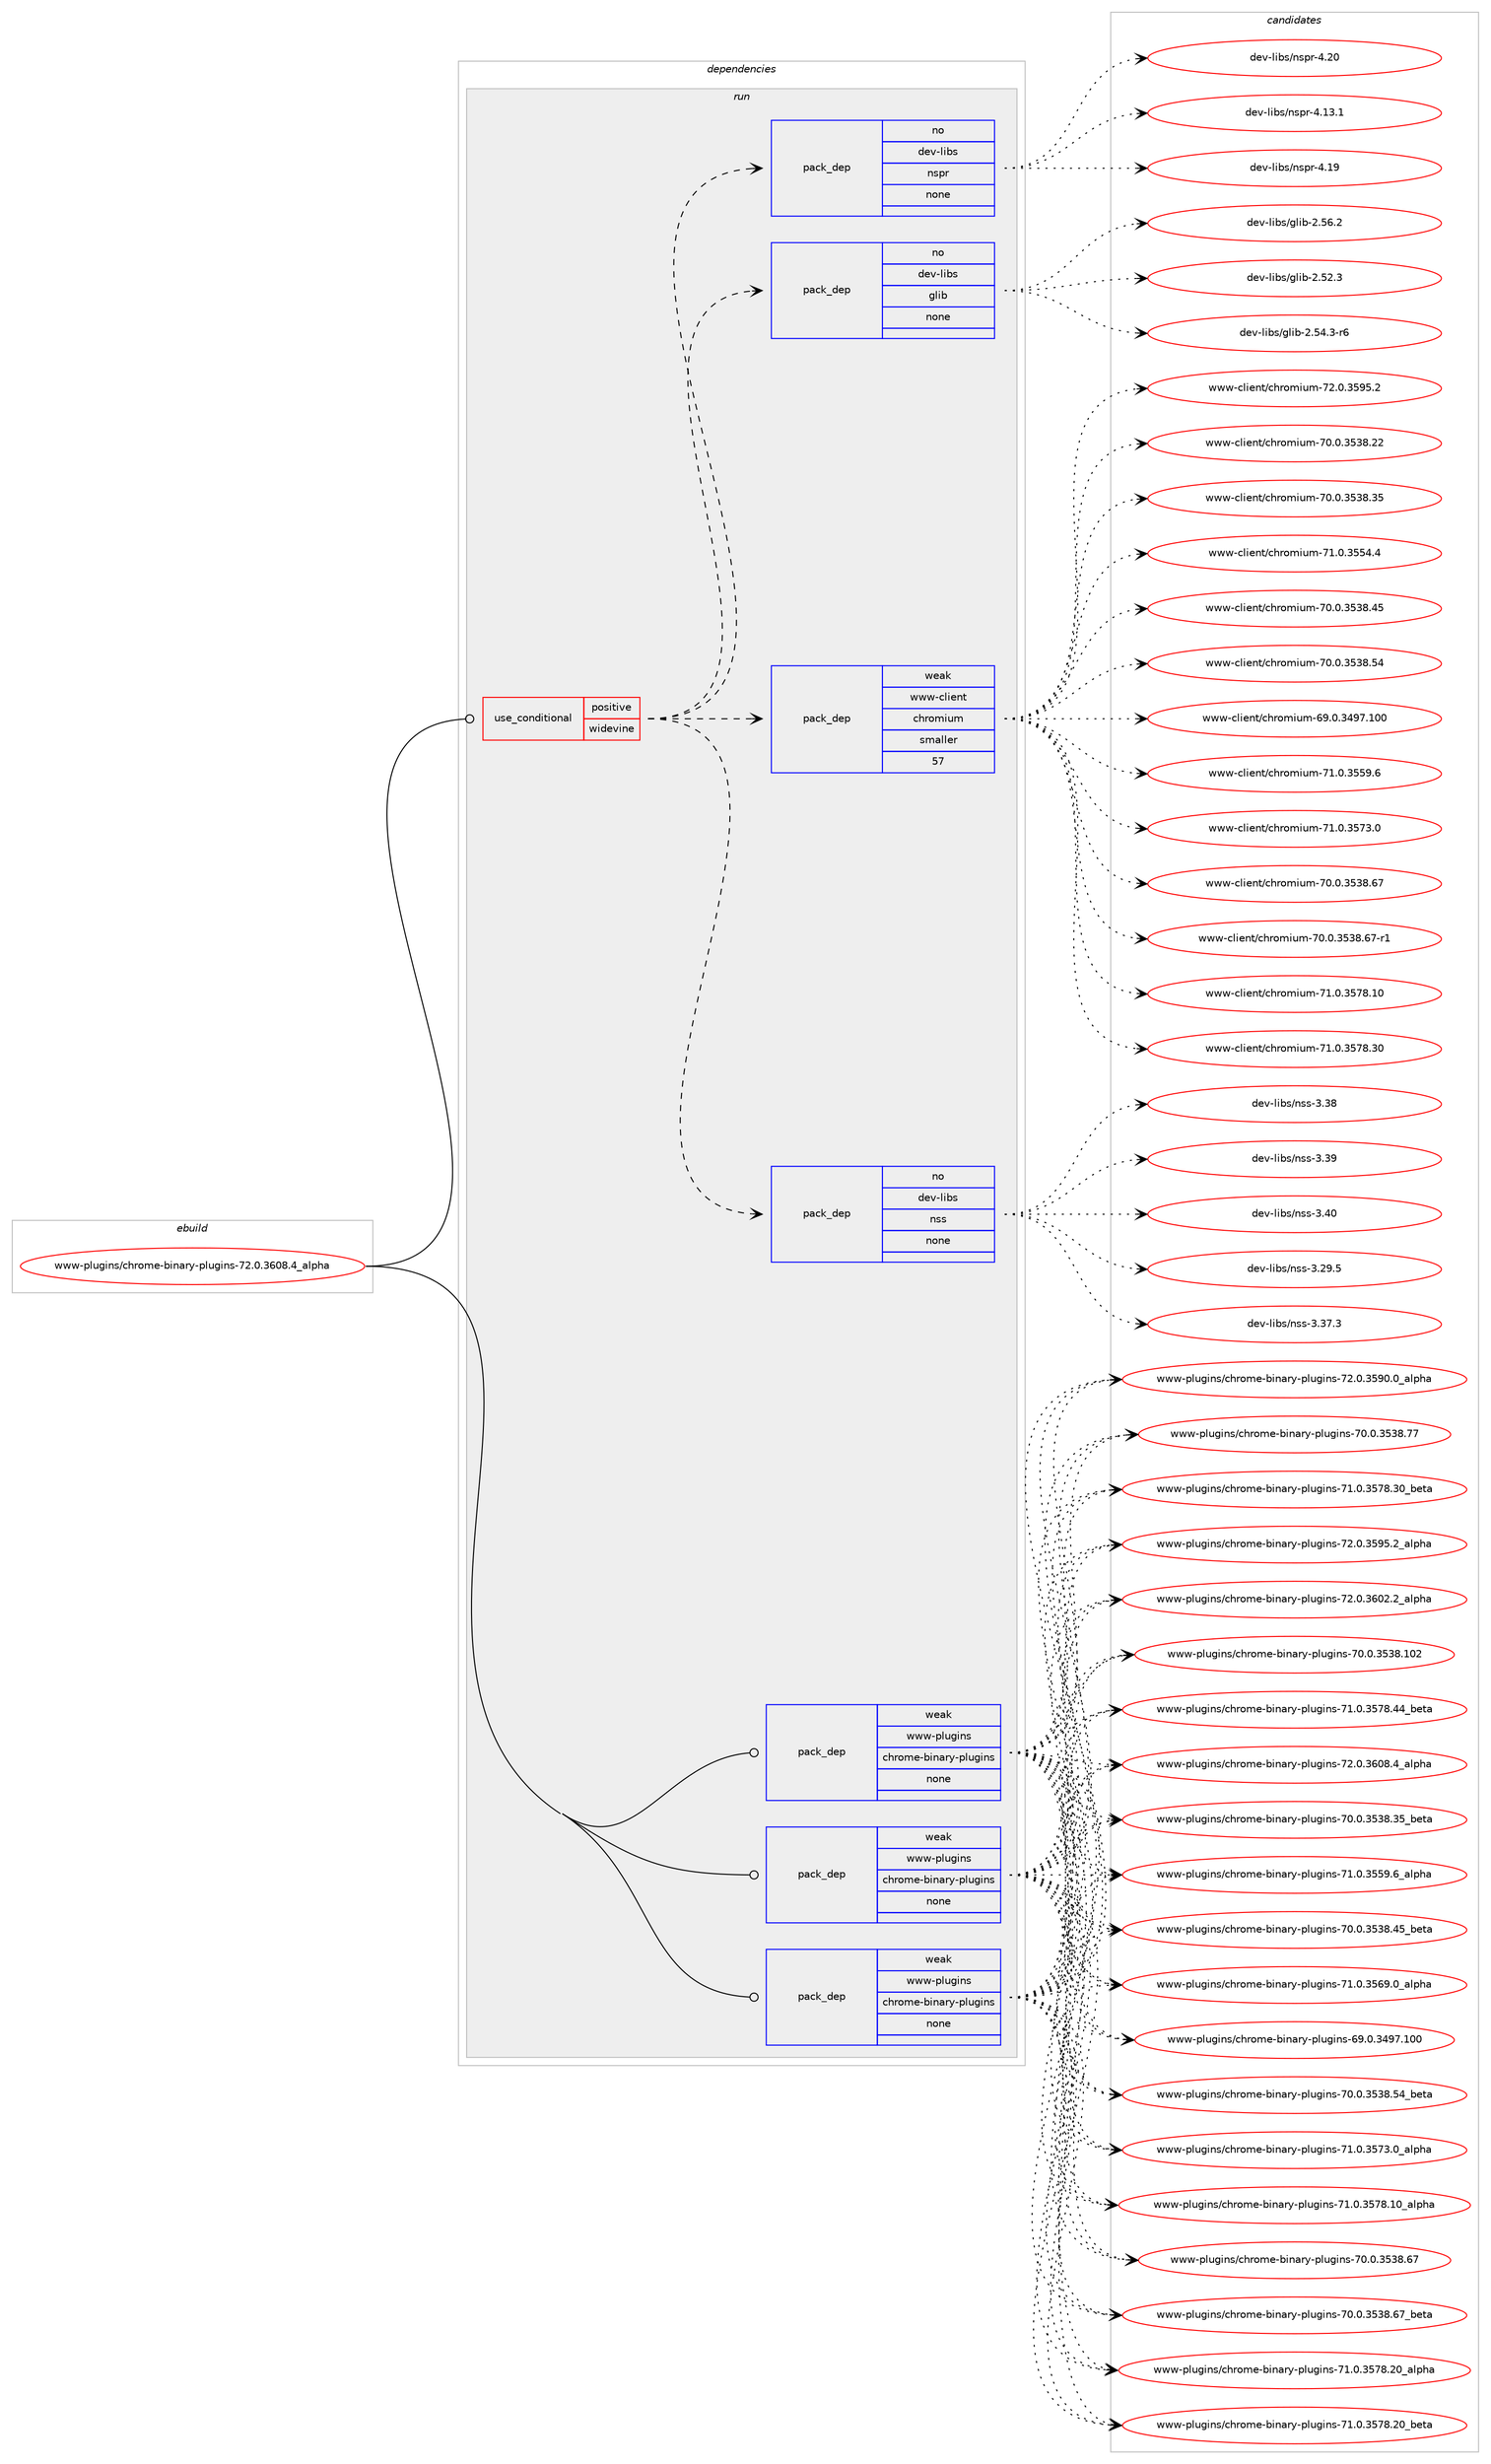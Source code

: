 digraph prolog {

# *************
# Graph options
# *************

newrank=true;
concentrate=true;
compound=true;
graph [rankdir=LR,fontname=Helvetica,fontsize=10,ranksep=1.5];#, ranksep=2.5, nodesep=0.2];
edge  [arrowhead=vee];
node  [fontname=Helvetica,fontsize=10];

# **********
# The ebuild
# **********

subgraph cluster_leftcol {
color=gray;
rank=same;
label=<<i>ebuild</i>>;
id [label="www-plugins/chrome-binary-plugins-72.0.3608.4_alpha", color=red, width=4, href="../www-plugins/chrome-binary-plugins-72.0.3608.4_alpha.svg"];
}

# ****************
# The dependencies
# ****************

subgraph cluster_midcol {
color=gray;
label=<<i>dependencies</i>>;
subgraph cluster_compile {
fillcolor="#eeeeee";
style=filled;
label=<<i>compile</i>>;
}
subgraph cluster_compileandrun {
fillcolor="#eeeeee";
style=filled;
label=<<i>compile and run</i>>;
}
subgraph cluster_run {
fillcolor="#eeeeee";
style=filled;
label=<<i>run</i>>;
subgraph cond1570 {
dependency8830 [label=<<TABLE BORDER="0" CELLBORDER="1" CELLSPACING="0" CELLPADDING="4"><TR><TD ROWSPAN="3" CELLPADDING="10">use_conditional</TD></TR><TR><TD>positive</TD></TR><TR><TD>widevine</TD></TR></TABLE>>, shape=none, color=red];
subgraph pack7050 {
dependency8831 [label=<<TABLE BORDER="0" CELLBORDER="1" CELLSPACING="0" CELLPADDING="4" WIDTH="220"><TR><TD ROWSPAN="6" CELLPADDING="30">pack_dep</TD></TR><TR><TD WIDTH="110">no</TD></TR><TR><TD>dev-libs</TD></TR><TR><TD>glib</TD></TR><TR><TD>none</TD></TR><TR><TD></TD></TR></TABLE>>, shape=none, color=blue];
}
dependency8830:e -> dependency8831:w [weight=20,style="dashed",arrowhead="vee"];
subgraph pack7051 {
dependency8832 [label=<<TABLE BORDER="0" CELLBORDER="1" CELLSPACING="0" CELLPADDING="4" WIDTH="220"><TR><TD ROWSPAN="6" CELLPADDING="30">pack_dep</TD></TR><TR><TD WIDTH="110">no</TD></TR><TR><TD>dev-libs</TD></TR><TR><TD>nspr</TD></TR><TR><TD>none</TD></TR><TR><TD></TD></TR></TABLE>>, shape=none, color=blue];
}
dependency8830:e -> dependency8832:w [weight=20,style="dashed",arrowhead="vee"];
subgraph pack7052 {
dependency8833 [label=<<TABLE BORDER="0" CELLBORDER="1" CELLSPACING="0" CELLPADDING="4" WIDTH="220"><TR><TD ROWSPAN="6" CELLPADDING="30">pack_dep</TD></TR><TR><TD WIDTH="110">no</TD></TR><TR><TD>dev-libs</TD></TR><TR><TD>nss</TD></TR><TR><TD>none</TD></TR><TR><TD></TD></TR></TABLE>>, shape=none, color=blue];
}
dependency8830:e -> dependency8833:w [weight=20,style="dashed",arrowhead="vee"];
subgraph pack7053 {
dependency8834 [label=<<TABLE BORDER="0" CELLBORDER="1" CELLSPACING="0" CELLPADDING="4" WIDTH="220"><TR><TD ROWSPAN="6" CELLPADDING="30">pack_dep</TD></TR><TR><TD WIDTH="110">weak</TD></TR><TR><TD>www-client</TD></TR><TR><TD>chromium</TD></TR><TR><TD>smaller</TD></TR><TR><TD>57</TD></TR></TABLE>>, shape=none, color=blue];
}
dependency8830:e -> dependency8834:w [weight=20,style="dashed",arrowhead="vee"];
}
id:e -> dependency8830:w [weight=20,style="solid",arrowhead="odot"];
subgraph pack7054 {
dependency8835 [label=<<TABLE BORDER="0" CELLBORDER="1" CELLSPACING="0" CELLPADDING="4" WIDTH="220"><TR><TD ROWSPAN="6" CELLPADDING="30">pack_dep</TD></TR><TR><TD WIDTH="110">weak</TD></TR><TR><TD>www-plugins</TD></TR><TR><TD>chrome-binary-plugins</TD></TR><TR><TD>none</TD></TR><TR><TD></TD></TR></TABLE>>, shape=none, color=blue];
}
id:e -> dependency8835:w [weight=20,style="solid",arrowhead="odot"];
subgraph pack7055 {
dependency8836 [label=<<TABLE BORDER="0" CELLBORDER="1" CELLSPACING="0" CELLPADDING="4" WIDTH="220"><TR><TD ROWSPAN="6" CELLPADDING="30">pack_dep</TD></TR><TR><TD WIDTH="110">weak</TD></TR><TR><TD>www-plugins</TD></TR><TR><TD>chrome-binary-plugins</TD></TR><TR><TD>none</TD></TR><TR><TD></TD></TR></TABLE>>, shape=none, color=blue];
}
id:e -> dependency8836:w [weight=20,style="solid",arrowhead="odot"];
subgraph pack7056 {
dependency8837 [label=<<TABLE BORDER="0" CELLBORDER="1" CELLSPACING="0" CELLPADDING="4" WIDTH="220"><TR><TD ROWSPAN="6" CELLPADDING="30">pack_dep</TD></TR><TR><TD WIDTH="110">weak</TD></TR><TR><TD>www-plugins</TD></TR><TR><TD>chrome-binary-plugins</TD></TR><TR><TD>none</TD></TR><TR><TD></TD></TR></TABLE>>, shape=none, color=blue];
}
id:e -> dependency8837:w [weight=20,style="solid",arrowhead="odot"];
}
}

# **************
# The candidates
# **************

subgraph cluster_choices {
rank=same;
color=gray;
label=<<i>candidates</i>>;

subgraph choice7050 {
color=black;
nodesep=1;
choice1001011184510810598115471031081059845504653504651 [label="dev-libs/glib-2.52.3", color=red, width=4,href="../dev-libs/glib-2.52.3.svg"];
choice10010111845108105981154710310810598455046535246514511454 [label="dev-libs/glib-2.54.3-r6", color=red, width=4,href="../dev-libs/glib-2.54.3-r6.svg"];
choice1001011184510810598115471031081059845504653544650 [label="dev-libs/glib-2.56.2", color=red, width=4,href="../dev-libs/glib-2.56.2.svg"];
dependency8831:e -> choice1001011184510810598115471031081059845504653504651:w [style=dotted,weight="100"];
dependency8831:e -> choice10010111845108105981154710310810598455046535246514511454:w [style=dotted,weight="100"];
dependency8831:e -> choice1001011184510810598115471031081059845504653544650:w [style=dotted,weight="100"];
}
subgraph choice7051 {
color=black;
nodesep=1;
choice10010111845108105981154711011511211445524649514649 [label="dev-libs/nspr-4.13.1", color=red, width=4,href="../dev-libs/nspr-4.13.1.svg"];
choice1001011184510810598115471101151121144552464957 [label="dev-libs/nspr-4.19", color=red, width=4,href="../dev-libs/nspr-4.19.svg"];
choice1001011184510810598115471101151121144552465048 [label="dev-libs/nspr-4.20", color=red, width=4,href="../dev-libs/nspr-4.20.svg"];
dependency8832:e -> choice10010111845108105981154711011511211445524649514649:w [style=dotted,weight="100"];
dependency8832:e -> choice1001011184510810598115471101151121144552464957:w [style=dotted,weight="100"];
dependency8832:e -> choice1001011184510810598115471101151121144552465048:w [style=dotted,weight="100"];
}
subgraph choice7052 {
color=black;
nodesep=1;
choice10010111845108105981154711011511545514650574653 [label="dev-libs/nss-3.29.5", color=red, width=4,href="../dev-libs/nss-3.29.5.svg"];
choice10010111845108105981154711011511545514651554651 [label="dev-libs/nss-3.37.3", color=red, width=4,href="../dev-libs/nss-3.37.3.svg"];
choice1001011184510810598115471101151154551465156 [label="dev-libs/nss-3.38", color=red, width=4,href="../dev-libs/nss-3.38.svg"];
choice1001011184510810598115471101151154551465157 [label="dev-libs/nss-3.39", color=red, width=4,href="../dev-libs/nss-3.39.svg"];
choice1001011184510810598115471101151154551465248 [label="dev-libs/nss-3.40", color=red, width=4,href="../dev-libs/nss-3.40.svg"];
dependency8833:e -> choice10010111845108105981154711011511545514650574653:w [style=dotted,weight="100"];
dependency8833:e -> choice10010111845108105981154711011511545514651554651:w [style=dotted,weight="100"];
dependency8833:e -> choice1001011184510810598115471101151154551465156:w [style=dotted,weight="100"];
dependency8833:e -> choice1001011184510810598115471101151154551465157:w [style=dotted,weight="100"];
dependency8833:e -> choice1001011184510810598115471101151154551465248:w [style=dotted,weight="100"];
}
subgraph choice7053 {
color=black;
nodesep=1;
choice1191191194599108105101110116479910411411110910511710945554846484651535156465050 [label="www-client/chromium-70.0.3538.22", color=red, width=4,href="../www-client/chromium-70.0.3538.22.svg"];
choice1191191194599108105101110116479910411411110910511710945554846484651535156465153 [label="www-client/chromium-70.0.3538.35", color=red, width=4,href="../www-client/chromium-70.0.3538.35.svg"];
choice11911911945991081051011101164799104114111109105117109455549464846515353524652 [label="www-client/chromium-71.0.3554.4", color=red, width=4,href="../www-client/chromium-71.0.3554.4.svg"];
choice1191191194599108105101110116479910411411110910511710945554846484651535156465253 [label="www-client/chromium-70.0.3538.45", color=red, width=4,href="../www-client/chromium-70.0.3538.45.svg"];
choice1191191194599108105101110116479910411411110910511710945554846484651535156465352 [label="www-client/chromium-70.0.3538.54", color=red, width=4,href="../www-client/chromium-70.0.3538.54.svg"];
choice119119119459910810510111011647991041141111091051171094554574648465152575546494848 [label="www-client/chromium-69.0.3497.100", color=red, width=4,href="../www-client/chromium-69.0.3497.100.svg"];
choice11911911945991081051011101164799104114111109105117109455549464846515353574654 [label="www-client/chromium-71.0.3559.6", color=red, width=4,href="../www-client/chromium-71.0.3559.6.svg"];
choice11911911945991081051011101164799104114111109105117109455549464846515355514648 [label="www-client/chromium-71.0.3573.0", color=red, width=4,href="../www-client/chromium-71.0.3573.0.svg"];
choice1191191194599108105101110116479910411411110910511710945554846484651535156465455 [label="www-client/chromium-70.0.3538.67", color=red, width=4,href="../www-client/chromium-70.0.3538.67.svg"];
choice11911911945991081051011101164799104114111109105117109455548464846515351564654554511449 [label="www-client/chromium-70.0.3538.67-r1", color=red, width=4,href="../www-client/chromium-70.0.3538.67-r1.svg"];
choice1191191194599108105101110116479910411411110910511710945554946484651535556464948 [label="www-client/chromium-71.0.3578.10", color=red, width=4,href="../www-client/chromium-71.0.3578.10.svg"];
choice1191191194599108105101110116479910411411110910511710945554946484651535556465148 [label="www-client/chromium-71.0.3578.30", color=red, width=4,href="../www-client/chromium-71.0.3578.30.svg"];
choice11911911945991081051011101164799104114111109105117109455550464846515357534650 [label="www-client/chromium-72.0.3595.2", color=red, width=4,href="../www-client/chromium-72.0.3595.2.svg"];
dependency8834:e -> choice1191191194599108105101110116479910411411110910511710945554846484651535156465050:w [style=dotted,weight="100"];
dependency8834:e -> choice1191191194599108105101110116479910411411110910511710945554846484651535156465153:w [style=dotted,weight="100"];
dependency8834:e -> choice11911911945991081051011101164799104114111109105117109455549464846515353524652:w [style=dotted,weight="100"];
dependency8834:e -> choice1191191194599108105101110116479910411411110910511710945554846484651535156465253:w [style=dotted,weight="100"];
dependency8834:e -> choice1191191194599108105101110116479910411411110910511710945554846484651535156465352:w [style=dotted,weight="100"];
dependency8834:e -> choice119119119459910810510111011647991041141111091051171094554574648465152575546494848:w [style=dotted,weight="100"];
dependency8834:e -> choice11911911945991081051011101164799104114111109105117109455549464846515353574654:w [style=dotted,weight="100"];
dependency8834:e -> choice11911911945991081051011101164799104114111109105117109455549464846515355514648:w [style=dotted,weight="100"];
dependency8834:e -> choice1191191194599108105101110116479910411411110910511710945554846484651535156465455:w [style=dotted,weight="100"];
dependency8834:e -> choice11911911945991081051011101164799104114111109105117109455548464846515351564654554511449:w [style=dotted,weight="100"];
dependency8834:e -> choice1191191194599108105101110116479910411411110910511710945554946484651535556464948:w [style=dotted,weight="100"];
dependency8834:e -> choice1191191194599108105101110116479910411411110910511710945554946484651535556465148:w [style=dotted,weight="100"];
dependency8834:e -> choice11911911945991081051011101164799104114111109105117109455550464846515357534650:w [style=dotted,weight="100"];
}
subgraph choice7054 {
color=black;
nodesep=1;
choice1191191194511210811710310511011547991041141111091014598105110971141214511210811710310511011545554846484651535156465153959810111697 [label="www-plugins/chrome-binary-plugins-70.0.3538.35_beta", color=red, width=4,href="../www-plugins/chrome-binary-plugins-70.0.3538.35_beta.svg"];
choice11911911945112108117103105110115479910411411110910145981051109711412145112108117103105110115455549464846515353574654959710811210497 [label="www-plugins/chrome-binary-plugins-71.0.3559.6_alpha", color=red, width=4,href="../www-plugins/chrome-binary-plugins-71.0.3559.6_alpha.svg"];
choice1191191194511210811710310511011547991041141111091014598105110971141214511210811710310511011545554846484651535156465253959810111697 [label="www-plugins/chrome-binary-plugins-70.0.3538.45_beta", color=red, width=4,href="../www-plugins/chrome-binary-plugins-70.0.3538.45_beta.svg"];
choice11911911945112108117103105110115479910411411110910145981051109711412145112108117103105110115455549464846515354574648959710811210497 [label="www-plugins/chrome-binary-plugins-71.0.3569.0_alpha", color=red, width=4,href="../www-plugins/chrome-binary-plugins-71.0.3569.0_alpha.svg"];
choice119119119451121081171031051101154799104114111109101459810511097114121451121081171031051101154554574648465152575546494848 [label="www-plugins/chrome-binary-plugins-69.0.3497.100", color=red, width=4,href="../www-plugins/chrome-binary-plugins-69.0.3497.100.svg"];
choice1191191194511210811710310511011547991041141111091014598105110971141214511210811710310511011545554846484651535156465352959810111697 [label="www-plugins/chrome-binary-plugins-70.0.3538.54_beta", color=red, width=4,href="../www-plugins/chrome-binary-plugins-70.0.3538.54_beta.svg"];
choice11911911945112108117103105110115479910411411110910145981051109711412145112108117103105110115455549464846515355514648959710811210497 [label="www-plugins/chrome-binary-plugins-71.0.3573.0_alpha", color=red, width=4,href="../www-plugins/chrome-binary-plugins-71.0.3573.0_alpha.svg"];
choice1191191194511210811710310511011547991041141111091014598105110971141214511210811710310511011545554946484651535556464948959710811210497 [label="www-plugins/chrome-binary-plugins-71.0.3578.10_alpha", color=red, width=4,href="../www-plugins/chrome-binary-plugins-71.0.3578.10_alpha.svg"];
choice1191191194511210811710310511011547991041141111091014598105110971141214511210811710310511011545554846484651535156465455 [label="www-plugins/chrome-binary-plugins-70.0.3538.67", color=red, width=4,href="../www-plugins/chrome-binary-plugins-70.0.3538.67.svg"];
choice1191191194511210811710310511011547991041141111091014598105110971141214511210811710310511011545554846484651535156465455959810111697 [label="www-plugins/chrome-binary-plugins-70.0.3538.67_beta", color=red, width=4,href="../www-plugins/chrome-binary-plugins-70.0.3538.67_beta.svg"];
choice1191191194511210811710310511011547991041141111091014598105110971141214511210811710310511011545554946484651535556465048959710811210497 [label="www-plugins/chrome-binary-plugins-71.0.3578.20_alpha", color=red, width=4,href="../www-plugins/chrome-binary-plugins-71.0.3578.20_alpha.svg"];
choice1191191194511210811710310511011547991041141111091014598105110971141214511210811710310511011545554946484651535556465048959810111697 [label="www-plugins/chrome-binary-plugins-71.0.3578.20_beta", color=red, width=4,href="../www-plugins/chrome-binary-plugins-71.0.3578.20_beta.svg"];
choice11911911945112108117103105110115479910411411110910145981051109711412145112108117103105110115455550464846515357484648959710811210497 [label="www-plugins/chrome-binary-plugins-72.0.3590.0_alpha", color=red, width=4,href="../www-plugins/chrome-binary-plugins-72.0.3590.0_alpha.svg"];
choice1191191194511210811710310511011547991041141111091014598105110971141214511210811710310511011545554846484651535156465555 [label="www-plugins/chrome-binary-plugins-70.0.3538.77", color=red, width=4,href="../www-plugins/chrome-binary-plugins-70.0.3538.77.svg"];
choice1191191194511210811710310511011547991041141111091014598105110971141214511210811710310511011545554946484651535556465148959810111697 [label="www-plugins/chrome-binary-plugins-71.0.3578.30_beta", color=red, width=4,href="../www-plugins/chrome-binary-plugins-71.0.3578.30_beta.svg"];
choice11911911945112108117103105110115479910411411110910145981051109711412145112108117103105110115455550464846515357534650959710811210497 [label="www-plugins/chrome-binary-plugins-72.0.3595.2_alpha", color=red, width=4,href="../www-plugins/chrome-binary-plugins-72.0.3595.2_alpha.svg"];
choice11911911945112108117103105110115479910411411110910145981051109711412145112108117103105110115455550464846515448504650959710811210497 [label="www-plugins/chrome-binary-plugins-72.0.3602.2_alpha", color=red, width=4,href="../www-plugins/chrome-binary-plugins-72.0.3602.2_alpha.svg"];
choice119119119451121081171031051101154799104114111109101459810511097114121451121081171031051101154555484648465153515646494850 [label="www-plugins/chrome-binary-plugins-70.0.3538.102", color=red, width=4,href="../www-plugins/chrome-binary-plugins-70.0.3538.102.svg"];
choice1191191194511210811710310511011547991041141111091014598105110971141214511210811710310511011545554946484651535556465252959810111697 [label="www-plugins/chrome-binary-plugins-71.0.3578.44_beta", color=red, width=4,href="../www-plugins/chrome-binary-plugins-71.0.3578.44_beta.svg"];
choice11911911945112108117103105110115479910411411110910145981051109711412145112108117103105110115455550464846515448564652959710811210497 [label="www-plugins/chrome-binary-plugins-72.0.3608.4_alpha", color=red, width=4,href="../www-plugins/chrome-binary-plugins-72.0.3608.4_alpha.svg"];
dependency8835:e -> choice1191191194511210811710310511011547991041141111091014598105110971141214511210811710310511011545554846484651535156465153959810111697:w [style=dotted,weight="100"];
dependency8835:e -> choice11911911945112108117103105110115479910411411110910145981051109711412145112108117103105110115455549464846515353574654959710811210497:w [style=dotted,weight="100"];
dependency8835:e -> choice1191191194511210811710310511011547991041141111091014598105110971141214511210811710310511011545554846484651535156465253959810111697:w [style=dotted,weight="100"];
dependency8835:e -> choice11911911945112108117103105110115479910411411110910145981051109711412145112108117103105110115455549464846515354574648959710811210497:w [style=dotted,weight="100"];
dependency8835:e -> choice119119119451121081171031051101154799104114111109101459810511097114121451121081171031051101154554574648465152575546494848:w [style=dotted,weight="100"];
dependency8835:e -> choice1191191194511210811710310511011547991041141111091014598105110971141214511210811710310511011545554846484651535156465352959810111697:w [style=dotted,weight="100"];
dependency8835:e -> choice11911911945112108117103105110115479910411411110910145981051109711412145112108117103105110115455549464846515355514648959710811210497:w [style=dotted,weight="100"];
dependency8835:e -> choice1191191194511210811710310511011547991041141111091014598105110971141214511210811710310511011545554946484651535556464948959710811210497:w [style=dotted,weight="100"];
dependency8835:e -> choice1191191194511210811710310511011547991041141111091014598105110971141214511210811710310511011545554846484651535156465455:w [style=dotted,weight="100"];
dependency8835:e -> choice1191191194511210811710310511011547991041141111091014598105110971141214511210811710310511011545554846484651535156465455959810111697:w [style=dotted,weight="100"];
dependency8835:e -> choice1191191194511210811710310511011547991041141111091014598105110971141214511210811710310511011545554946484651535556465048959710811210497:w [style=dotted,weight="100"];
dependency8835:e -> choice1191191194511210811710310511011547991041141111091014598105110971141214511210811710310511011545554946484651535556465048959810111697:w [style=dotted,weight="100"];
dependency8835:e -> choice11911911945112108117103105110115479910411411110910145981051109711412145112108117103105110115455550464846515357484648959710811210497:w [style=dotted,weight="100"];
dependency8835:e -> choice1191191194511210811710310511011547991041141111091014598105110971141214511210811710310511011545554846484651535156465555:w [style=dotted,weight="100"];
dependency8835:e -> choice1191191194511210811710310511011547991041141111091014598105110971141214511210811710310511011545554946484651535556465148959810111697:w [style=dotted,weight="100"];
dependency8835:e -> choice11911911945112108117103105110115479910411411110910145981051109711412145112108117103105110115455550464846515357534650959710811210497:w [style=dotted,weight="100"];
dependency8835:e -> choice11911911945112108117103105110115479910411411110910145981051109711412145112108117103105110115455550464846515448504650959710811210497:w [style=dotted,weight="100"];
dependency8835:e -> choice119119119451121081171031051101154799104114111109101459810511097114121451121081171031051101154555484648465153515646494850:w [style=dotted,weight="100"];
dependency8835:e -> choice1191191194511210811710310511011547991041141111091014598105110971141214511210811710310511011545554946484651535556465252959810111697:w [style=dotted,weight="100"];
dependency8835:e -> choice11911911945112108117103105110115479910411411110910145981051109711412145112108117103105110115455550464846515448564652959710811210497:w [style=dotted,weight="100"];
}
subgraph choice7055 {
color=black;
nodesep=1;
choice1191191194511210811710310511011547991041141111091014598105110971141214511210811710310511011545554846484651535156465153959810111697 [label="www-plugins/chrome-binary-plugins-70.0.3538.35_beta", color=red, width=4,href="../www-plugins/chrome-binary-plugins-70.0.3538.35_beta.svg"];
choice11911911945112108117103105110115479910411411110910145981051109711412145112108117103105110115455549464846515353574654959710811210497 [label="www-plugins/chrome-binary-plugins-71.0.3559.6_alpha", color=red, width=4,href="../www-plugins/chrome-binary-plugins-71.0.3559.6_alpha.svg"];
choice1191191194511210811710310511011547991041141111091014598105110971141214511210811710310511011545554846484651535156465253959810111697 [label="www-plugins/chrome-binary-plugins-70.0.3538.45_beta", color=red, width=4,href="../www-plugins/chrome-binary-plugins-70.0.3538.45_beta.svg"];
choice11911911945112108117103105110115479910411411110910145981051109711412145112108117103105110115455549464846515354574648959710811210497 [label="www-plugins/chrome-binary-plugins-71.0.3569.0_alpha", color=red, width=4,href="../www-plugins/chrome-binary-plugins-71.0.3569.0_alpha.svg"];
choice119119119451121081171031051101154799104114111109101459810511097114121451121081171031051101154554574648465152575546494848 [label="www-plugins/chrome-binary-plugins-69.0.3497.100", color=red, width=4,href="../www-plugins/chrome-binary-plugins-69.0.3497.100.svg"];
choice1191191194511210811710310511011547991041141111091014598105110971141214511210811710310511011545554846484651535156465352959810111697 [label="www-plugins/chrome-binary-plugins-70.0.3538.54_beta", color=red, width=4,href="../www-plugins/chrome-binary-plugins-70.0.3538.54_beta.svg"];
choice11911911945112108117103105110115479910411411110910145981051109711412145112108117103105110115455549464846515355514648959710811210497 [label="www-plugins/chrome-binary-plugins-71.0.3573.0_alpha", color=red, width=4,href="../www-plugins/chrome-binary-plugins-71.0.3573.0_alpha.svg"];
choice1191191194511210811710310511011547991041141111091014598105110971141214511210811710310511011545554946484651535556464948959710811210497 [label="www-plugins/chrome-binary-plugins-71.0.3578.10_alpha", color=red, width=4,href="../www-plugins/chrome-binary-plugins-71.0.3578.10_alpha.svg"];
choice1191191194511210811710310511011547991041141111091014598105110971141214511210811710310511011545554846484651535156465455 [label="www-plugins/chrome-binary-plugins-70.0.3538.67", color=red, width=4,href="../www-plugins/chrome-binary-plugins-70.0.3538.67.svg"];
choice1191191194511210811710310511011547991041141111091014598105110971141214511210811710310511011545554846484651535156465455959810111697 [label="www-plugins/chrome-binary-plugins-70.0.3538.67_beta", color=red, width=4,href="../www-plugins/chrome-binary-plugins-70.0.3538.67_beta.svg"];
choice1191191194511210811710310511011547991041141111091014598105110971141214511210811710310511011545554946484651535556465048959710811210497 [label="www-plugins/chrome-binary-plugins-71.0.3578.20_alpha", color=red, width=4,href="../www-plugins/chrome-binary-plugins-71.0.3578.20_alpha.svg"];
choice1191191194511210811710310511011547991041141111091014598105110971141214511210811710310511011545554946484651535556465048959810111697 [label="www-plugins/chrome-binary-plugins-71.0.3578.20_beta", color=red, width=4,href="../www-plugins/chrome-binary-plugins-71.0.3578.20_beta.svg"];
choice11911911945112108117103105110115479910411411110910145981051109711412145112108117103105110115455550464846515357484648959710811210497 [label="www-plugins/chrome-binary-plugins-72.0.3590.0_alpha", color=red, width=4,href="../www-plugins/chrome-binary-plugins-72.0.3590.0_alpha.svg"];
choice1191191194511210811710310511011547991041141111091014598105110971141214511210811710310511011545554846484651535156465555 [label="www-plugins/chrome-binary-plugins-70.0.3538.77", color=red, width=4,href="../www-plugins/chrome-binary-plugins-70.0.3538.77.svg"];
choice1191191194511210811710310511011547991041141111091014598105110971141214511210811710310511011545554946484651535556465148959810111697 [label="www-plugins/chrome-binary-plugins-71.0.3578.30_beta", color=red, width=4,href="../www-plugins/chrome-binary-plugins-71.0.3578.30_beta.svg"];
choice11911911945112108117103105110115479910411411110910145981051109711412145112108117103105110115455550464846515357534650959710811210497 [label="www-plugins/chrome-binary-plugins-72.0.3595.2_alpha", color=red, width=4,href="../www-plugins/chrome-binary-plugins-72.0.3595.2_alpha.svg"];
choice11911911945112108117103105110115479910411411110910145981051109711412145112108117103105110115455550464846515448504650959710811210497 [label="www-plugins/chrome-binary-plugins-72.0.3602.2_alpha", color=red, width=4,href="../www-plugins/chrome-binary-plugins-72.0.3602.2_alpha.svg"];
choice119119119451121081171031051101154799104114111109101459810511097114121451121081171031051101154555484648465153515646494850 [label="www-plugins/chrome-binary-plugins-70.0.3538.102", color=red, width=4,href="../www-plugins/chrome-binary-plugins-70.0.3538.102.svg"];
choice1191191194511210811710310511011547991041141111091014598105110971141214511210811710310511011545554946484651535556465252959810111697 [label="www-plugins/chrome-binary-plugins-71.0.3578.44_beta", color=red, width=4,href="../www-plugins/chrome-binary-plugins-71.0.3578.44_beta.svg"];
choice11911911945112108117103105110115479910411411110910145981051109711412145112108117103105110115455550464846515448564652959710811210497 [label="www-plugins/chrome-binary-plugins-72.0.3608.4_alpha", color=red, width=4,href="../www-plugins/chrome-binary-plugins-72.0.3608.4_alpha.svg"];
dependency8836:e -> choice1191191194511210811710310511011547991041141111091014598105110971141214511210811710310511011545554846484651535156465153959810111697:w [style=dotted,weight="100"];
dependency8836:e -> choice11911911945112108117103105110115479910411411110910145981051109711412145112108117103105110115455549464846515353574654959710811210497:w [style=dotted,weight="100"];
dependency8836:e -> choice1191191194511210811710310511011547991041141111091014598105110971141214511210811710310511011545554846484651535156465253959810111697:w [style=dotted,weight="100"];
dependency8836:e -> choice11911911945112108117103105110115479910411411110910145981051109711412145112108117103105110115455549464846515354574648959710811210497:w [style=dotted,weight="100"];
dependency8836:e -> choice119119119451121081171031051101154799104114111109101459810511097114121451121081171031051101154554574648465152575546494848:w [style=dotted,weight="100"];
dependency8836:e -> choice1191191194511210811710310511011547991041141111091014598105110971141214511210811710310511011545554846484651535156465352959810111697:w [style=dotted,weight="100"];
dependency8836:e -> choice11911911945112108117103105110115479910411411110910145981051109711412145112108117103105110115455549464846515355514648959710811210497:w [style=dotted,weight="100"];
dependency8836:e -> choice1191191194511210811710310511011547991041141111091014598105110971141214511210811710310511011545554946484651535556464948959710811210497:w [style=dotted,weight="100"];
dependency8836:e -> choice1191191194511210811710310511011547991041141111091014598105110971141214511210811710310511011545554846484651535156465455:w [style=dotted,weight="100"];
dependency8836:e -> choice1191191194511210811710310511011547991041141111091014598105110971141214511210811710310511011545554846484651535156465455959810111697:w [style=dotted,weight="100"];
dependency8836:e -> choice1191191194511210811710310511011547991041141111091014598105110971141214511210811710310511011545554946484651535556465048959710811210497:w [style=dotted,weight="100"];
dependency8836:e -> choice1191191194511210811710310511011547991041141111091014598105110971141214511210811710310511011545554946484651535556465048959810111697:w [style=dotted,weight="100"];
dependency8836:e -> choice11911911945112108117103105110115479910411411110910145981051109711412145112108117103105110115455550464846515357484648959710811210497:w [style=dotted,weight="100"];
dependency8836:e -> choice1191191194511210811710310511011547991041141111091014598105110971141214511210811710310511011545554846484651535156465555:w [style=dotted,weight="100"];
dependency8836:e -> choice1191191194511210811710310511011547991041141111091014598105110971141214511210811710310511011545554946484651535556465148959810111697:w [style=dotted,weight="100"];
dependency8836:e -> choice11911911945112108117103105110115479910411411110910145981051109711412145112108117103105110115455550464846515357534650959710811210497:w [style=dotted,weight="100"];
dependency8836:e -> choice11911911945112108117103105110115479910411411110910145981051109711412145112108117103105110115455550464846515448504650959710811210497:w [style=dotted,weight="100"];
dependency8836:e -> choice119119119451121081171031051101154799104114111109101459810511097114121451121081171031051101154555484648465153515646494850:w [style=dotted,weight="100"];
dependency8836:e -> choice1191191194511210811710310511011547991041141111091014598105110971141214511210811710310511011545554946484651535556465252959810111697:w [style=dotted,weight="100"];
dependency8836:e -> choice11911911945112108117103105110115479910411411110910145981051109711412145112108117103105110115455550464846515448564652959710811210497:w [style=dotted,weight="100"];
}
subgraph choice7056 {
color=black;
nodesep=1;
choice1191191194511210811710310511011547991041141111091014598105110971141214511210811710310511011545554846484651535156465153959810111697 [label="www-plugins/chrome-binary-plugins-70.0.3538.35_beta", color=red, width=4,href="../www-plugins/chrome-binary-plugins-70.0.3538.35_beta.svg"];
choice11911911945112108117103105110115479910411411110910145981051109711412145112108117103105110115455549464846515353574654959710811210497 [label="www-plugins/chrome-binary-plugins-71.0.3559.6_alpha", color=red, width=4,href="../www-plugins/chrome-binary-plugins-71.0.3559.6_alpha.svg"];
choice1191191194511210811710310511011547991041141111091014598105110971141214511210811710310511011545554846484651535156465253959810111697 [label="www-plugins/chrome-binary-plugins-70.0.3538.45_beta", color=red, width=4,href="../www-plugins/chrome-binary-plugins-70.0.3538.45_beta.svg"];
choice11911911945112108117103105110115479910411411110910145981051109711412145112108117103105110115455549464846515354574648959710811210497 [label="www-plugins/chrome-binary-plugins-71.0.3569.0_alpha", color=red, width=4,href="../www-plugins/chrome-binary-plugins-71.0.3569.0_alpha.svg"];
choice119119119451121081171031051101154799104114111109101459810511097114121451121081171031051101154554574648465152575546494848 [label="www-plugins/chrome-binary-plugins-69.0.3497.100", color=red, width=4,href="../www-plugins/chrome-binary-plugins-69.0.3497.100.svg"];
choice1191191194511210811710310511011547991041141111091014598105110971141214511210811710310511011545554846484651535156465352959810111697 [label="www-plugins/chrome-binary-plugins-70.0.3538.54_beta", color=red, width=4,href="../www-plugins/chrome-binary-plugins-70.0.3538.54_beta.svg"];
choice11911911945112108117103105110115479910411411110910145981051109711412145112108117103105110115455549464846515355514648959710811210497 [label="www-plugins/chrome-binary-plugins-71.0.3573.0_alpha", color=red, width=4,href="../www-plugins/chrome-binary-plugins-71.0.3573.0_alpha.svg"];
choice1191191194511210811710310511011547991041141111091014598105110971141214511210811710310511011545554946484651535556464948959710811210497 [label="www-plugins/chrome-binary-plugins-71.0.3578.10_alpha", color=red, width=4,href="../www-plugins/chrome-binary-plugins-71.0.3578.10_alpha.svg"];
choice1191191194511210811710310511011547991041141111091014598105110971141214511210811710310511011545554846484651535156465455 [label="www-plugins/chrome-binary-plugins-70.0.3538.67", color=red, width=4,href="../www-plugins/chrome-binary-plugins-70.0.3538.67.svg"];
choice1191191194511210811710310511011547991041141111091014598105110971141214511210811710310511011545554846484651535156465455959810111697 [label="www-plugins/chrome-binary-plugins-70.0.3538.67_beta", color=red, width=4,href="../www-plugins/chrome-binary-plugins-70.0.3538.67_beta.svg"];
choice1191191194511210811710310511011547991041141111091014598105110971141214511210811710310511011545554946484651535556465048959710811210497 [label="www-plugins/chrome-binary-plugins-71.0.3578.20_alpha", color=red, width=4,href="../www-plugins/chrome-binary-plugins-71.0.3578.20_alpha.svg"];
choice1191191194511210811710310511011547991041141111091014598105110971141214511210811710310511011545554946484651535556465048959810111697 [label="www-plugins/chrome-binary-plugins-71.0.3578.20_beta", color=red, width=4,href="../www-plugins/chrome-binary-plugins-71.0.3578.20_beta.svg"];
choice11911911945112108117103105110115479910411411110910145981051109711412145112108117103105110115455550464846515357484648959710811210497 [label="www-plugins/chrome-binary-plugins-72.0.3590.0_alpha", color=red, width=4,href="../www-plugins/chrome-binary-plugins-72.0.3590.0_alpha.svg"];
choice1191191194511210811710310511011547991041141111091014598105110971141214511210811710310511011545554846484651535156465555 [label="www-plugins/chrome-binary-plugins-70.0.3538.77", color=red, width=4,href="../www-plugins/chrome-binary-plugins-70.0.3538.77.svg"];
choice1191191194511210811710310511011547991041141111091014598105110971141214511210811710310511011545554946484651535556465148959810111697 [label="www-plugins/chrome-binary-plugins-71.0.3578.30_beta", color=red, width=4,href="../www-plugins/chrome-binary-plugins-71.0.3578.30_beta.svg"];
choice11911911945112108117103105110115479910411411110910145981051109711412145112108117103105110115455550464846515357534650959710811210497 [label="www-plugins/chrome-binary-plugins-72.0.3595.2_alpha", color=red, width=4,href="../www-plugins/chrome-binary-plugins-72.0.3595.2_alpha.svg"];
choice11911911945112108117103105110115479910411411110910145981051109711412145112108117103105110115455550464846515448504650959710811210497 [label="www-plugins/chrome-binary-plugins-72.0.3602.2_alpha", color=red, width=4,href="../www-plugins/chrome-binary-plugins-72.0.3602.2_alpha.svg"];
choice119119119451121081171031051101154799104114111109101459810511097114121451121081171031051101154555484648465153515646494850 [label="www-plugins/chrome-binary-plugins-70.0.3538.102", color=red, width=4,href="../www-plugins/chrome-binary-plugins-70.0.3538.102.svg"];
choice1191191194511210811710310511011547991041141111091014598105110971141214511210811710310511011545554946484651535556465252959810111697 [label="www-plugins/chrome-binary-plugins-71.0.3578.44_beta", color=red, width=4,href="../www-plugins/chrome-binary-plugins-71.0.3578.44_beta.svg"];
choice11911911945112108117103105110115479910411411110910145981051109711412145112108117103105110115455550464846515448564652959710811210497 [label="www-plugins/chrome-binary-plugins-72.0.3608.4_alpha", color=red, width=4,href="../www-plugins/chrome-binary-plugins-72.0.3608.4_alpha.svg"];
dependency8837:e -> choice1191191194511210811710310511011547991041141111091014598105110971141214511210811710310511011545554846484651535156465153959810111697:w [style=dotted,weight="100"];
dependency8837:e -> choice11911911945112108117103105110115479910411411110910145981051109711412145112108117103105110115455549464846515353574654959710811210497:w [style=dotted,weight="100"];
dependency8837:e -> choice1191191194511210811710310511011547991041141111091014598105110971141214511210811710310511011545554846484651535156465253959810111697:w [style=dotted,weight="100"];
dependency8837:e -> choice11911911945112108117103105110115479910411411110910145981051109711412145112108117103105110115455549464846515354574648959710811210497:w [style=dotted,weight="100"];
dependency8837:e -> choice119119119451121081171031051101154799104114111109101459810511097114121451121081171031051101154554574648465152575546494848:w [style=dotted,weight="100"];
dependency8837:e -> choice1191191194511210811710310511011547991041141111091014598105110971141214511210811710310511011545554846484651535156465352959810111697:w [style=dotted,weight="100"];
dependency8837:e -> choice11911911945112108117103105110115479910411411110910145981051109711412145112108117103105110115455549464846515355514648959710811210497:w [style=dotted,weight="100"];
dependency8837:e -> choice1191191194511210811710310511011547991041141111091014598105110971141214511210811710310511011545554946484651535556464948959710811210497:w [style=dotted,weight="100"];
dependency8837:e -> choice1191191194511210811710310511011547991041141111091014598105110971141214511210811710310511011545554846484651535156465455:w [style=dotted,weight="100"];
dependency8837:e -> choice1191191194511210811710310511011547991041141111091014598105110971141214511210811710310511011545554846484651535156465455959810111697:w [style=dotted,weight="100"];
dependency8837:e -> choice1191191194511210811710310511011547991041141111091014598105110971141214511210811710310511011545554946484651535556465048959710811210497:w [style=dotted,weight="100"];
dependency8837:e -> choice1191191194511210811710310511011547991041141111091014598105110971141214511210811710310511011545554946484651535556465048959810111697:w [style=dotted,weight="100"];
dependency8837:e -> choice11911911945112108117103105110115479910411411110910145981051109711412145112108117103105110115455550464846515357484648959710811210497:w [style=dotted,weight="100"];
dependency8837:e -> choice1191191194511210811710310511011547991041141111091014598105110971141214511210811710310511011545554846484651535156465555:w [style=dotted,weight="100"];
dependency8837:e -> choice1191191194511210811710310511011547991041141111091014598105110971141214511210811710310511011545554946484651535556465148959810111697:w [style=dotted,weight="100"];
dependency8837:e -> choice11911911945112108117103105110115479910411411110910145981051109711412145112108117103105110115455550464846515357534650959710811210497:w [style=dotted,weight="100"];
dependency8837:e -> choice11911911945112108117103105110115479910411411110910145981051109711412145112108117103105110115455550464846515448504650959710811210497:w [style=dotted,weight="100"];
dependency8837:e -> choice119119119451121081171031051101154799104114111109101459810511097114121451121081171031051101154555484648465153515646494850:w [style=dotted,weight="100"];
dependency8837:e -> choice1191191194511210811710310511011547991041141111091014598105110971141214511210811710310511011545554946484651535556465252959810111697:w [style=dotted,weight="100"];
dependency8837:e -> choice11911911945112108117103105110115479910411411110910145981051109711412145112108117103105110115455550464846515448564652959710811210497:w [style=dotted,weight="100"];
}
}

}
